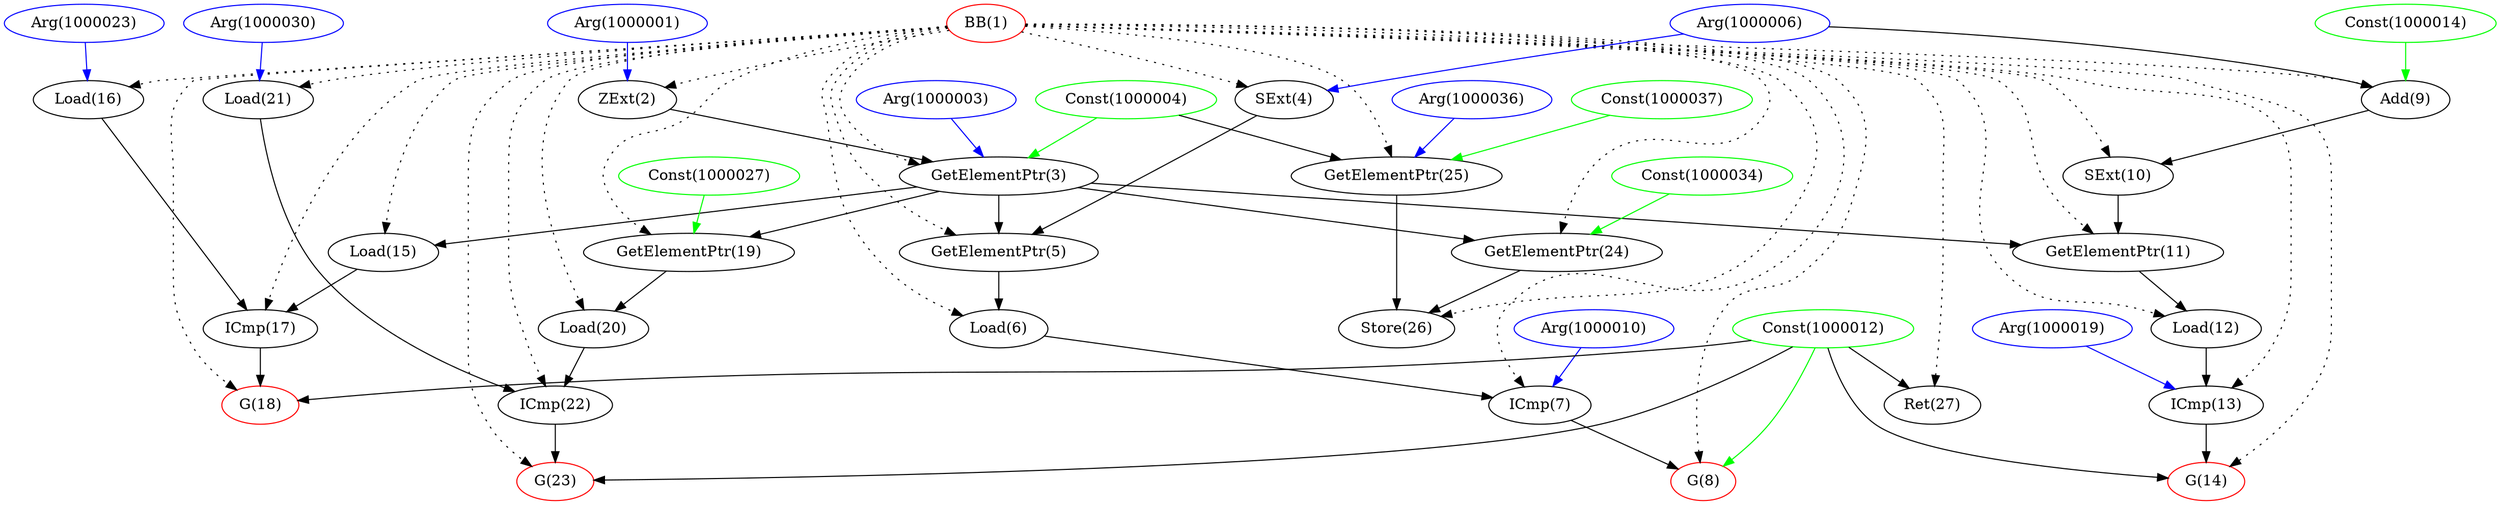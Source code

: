 digraph G {
1 [label="BB(1)", opcode="BB", color=red,ir="my___unk__1"];
2 [label="ZExt(2)", opcode="ZExt", color=black,ir="  %2 = zext i32 %.0.in to i64, !UID !1"];
1000001 [label="Arg(1000001)", opcode="Arg", color=blue,ir="i32 %.0.in"];
1000001->2 [color=blue];
1->2 [style=dotted];
3 [label="GetElementPtr(3)", opcode="GetElementPtr", color=black,ir="  %3 = getelementptr inbounds [65536 x i8], [65536 x i8]* %window.in, i64 0, i64 %2, !UID !2"];
1000003 [label="Arg(1000003)", opcode="Arg", color=blue,ir="[65536 x i8]* %window.in"];
1000003->3 [color=blue];
1000004 [label="Const(1000004)", opcode="Const", color=green,ir="i64 0"];
1000004->3 [color=green];
2->3;
1->3 [style=dotted];
4 [label="SExt(4)", opcode="SExt", color=black,ir="  %4 = sext i32 %best_len.0.in to i64, !UID !3"];
1000006 [label="Arg(1000006)", opcode="Arg", color=blue,ir="i32 %best_len.0.in"];
1000006->4 [color=blue];
1->4 [style=dotted];
5 [label="GetElementPtr(5)", opcode="GetElementPtr", color=black,ir="  %5 = getelementptr inbounds i8, i8* %3, i64 %4, !UID !4"];
3->5;
4->5;
1->5 [style=dotted];
6 [label="Load(6)", opcode="Load", color=black,ir="  %6 = load i8, i8* %5, align 1, !UID !5"];
5->6;
1->6 [style=dotted];
7 [label="ICmp(7)", opcode="ICmp", color=black,ir="  %7 = icmp eq i8 %6, %scan_end.0.in, !UID !6"];
6->7;
1000010 [label="Arg(1000010)", opcode="Arg", color=blue,ir="i8 %scan_end.0.in"];
1000010->7 [color=blue];
1->7 [style=dotted];
8 [label="G(8)", opcode="G", color=red,ir="  tail call void @__guard_func(i1 %7, i1 true) #0, !UID !7"];
7->8;
1000012 [label="Const(1000012)", opcode="Const", color=green,ir="i1 true"];
1000012->8 [color=green];
1->8 [style=dotted];
9 [label="Add(9)", opcode="Add", color=black,ir="  %8 = add nsw i32 %best_len.0.in, -1, !UID !8"];
1000006->9;
1000014 [label="Const(1000014)", opcode="Const", color=green,ir="i32 -1"];
1000014->9 [color=green];
1->9 [style=dotted];
10 [label="SExt(10)", opcode="SExt", color=black,ir="  %9 = sext i32 %8 to i64, !UID !9"];
9->10;
1->10 [style=dotted];
11 [label="GetElementPtr(11)", opcode="GetElementPtr", color=black,ir="  %10 = getelementptr inbounds i8, i8* %3, i64 %9, !UID !10"];
3->11;
10->11;
1->11 [style=dotted];
12 [label="Load(12)", opcode="Load", color=black,ir="  %11 = load i8, i8* %10, align 1, !UID !11"];
11->12;
1->12 [style=dotted];
13 [label="ICmp(13)", opcode="ICmp", color=black,ir="  %12 = icmp eq i8 %11, %scan_end1.0.in, !UID !12"];
12->13;
1000019 [label="Arg(1000019)", opcode="Arg", color=blue,ir="i8 %scan_end1.0.in"];
1000019->13 [color=blue];
1->13 [style=dotted];
14 [label="G(14)", opcode="G", color=red,ir="  tail call void @__guard_func(i1 %12, i1 true) #0, !UID !13"];
13->14;
1000012->14;
1->14 [style=dotted];
15 [label="Load(15)", opcode="Load", color=black,ir="  %13 = load i8, i8* %3, align 1, !UID !14"];
3->15;
1->15 [style=dotted];
16 [label="Load(16)", opcode="Load", color=black,ir="  %14 = load i8, i8* %vr.1, align 1, !UID !15"];
1000023 [label="Arg(1000023)", opcode="Arg", color=blue,ir="i8* %vr.1"];
1000023->16 [color=blue];
1->16 [style=dotted];
17 [label="ICmp(17)", opcode="ICmp", color=black,ir="  %15 = icmp eq i8 %13, %14, !UID !16"];
15->17;
16->17;
1->17 [style=dotted];
18 [label="G(18)", opcode="G", color=red,ir="  tail call void @__guard_func(i1 %15, i1 true) #0, !UID !17"];
17->18;
1000012->18;
1->18 [style=dotted];
19 [label="GetElementPtr(19)", opcode="GetElementPtr", color=black,ir="  %16 = getelementptr inbounds i8, i8* %3, i64 1, !UID !18"];
3->19;
1000027 [label="Const(1000027)", opcode="Const", color=green,ir="i64 1"];
1000027->19 [color=green];
1->19 [style=dotted];
20 [label="Load(20)", opcode="Load", color=black,ir="  %17 = load i8, i8* %16, align 1, !UID !19"];
19->20;
1->20 [style=dotted];
21 [label="Load(21)", opcode="Load", color=black,ir="  %18 = load i8, i8* %vr.0, align 1, !UID !20"];
1000030 [label="Arg(1000030)", opcode="Arg", color=blue,ir="i8* %vr.0"];
1000030->21 [color=blue];
1->21 [style=dotted];
22 [label="ICmp(22)", opcode="ICmp", color=black,ir="  %19 = icmp eq i8 %17, %18, !UID !21"];
20->22;
21->22;
1->22 [style=dotted];
23 [label="G(23)", opcode="G", color=red,ir="  tail call void @__guard_func(i1 %19, i1 true) #0, !UID !22"];
22->23;
1000012->23;
1->23 [style=dotted];
24 [label="GetElementPtr(24)", opcode="GetElementPtr", color=black,ir="  %20 = getelementptr inbounds i8, i8* %3, i64 2, !UID !23"];
3->24;
1000034 [label="Const(1000034)", opcode="Const", color=green,ir="i64 2"];
1000034->24 [color=green];
1->24 [style=dotted];
25 [label="GetElementPtr(25)", opcode="GetElementPtr", color=black,ir="  %21 = getelementptr <{ i8* }>, <{ i8* }>* %1, i64 0, i32 0, !UID !24"];
1000036 [label="Arg(1000036)", opcode="Arg", color=blue,ir="<{ i8* }>* %1"];
1000036->25 [color=blue];
1000004->25;
1000037 [label="Const(1000037)", opcode="Const", color=green,ir="i32 0"];
1000037->25 [color=green];
1->25 [style=dotted];
26 [label="Store(26)", opcode="Store", color=black,ir="  store i8* %20, i8** %21, align 8, !LO !25, !UID !26"];
24->26;
25->26;
1->26 [style=dotted];
27 [label="Ret(27)", opcode="Ret", color=black,ir="  ret i1 true, !UID !27, !BB_UID !28"];
1000012->27;
1->27 [style=dotted];
}
